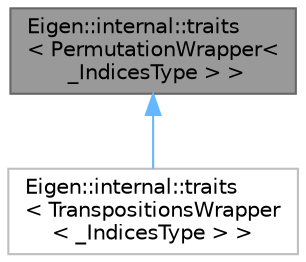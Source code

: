digraph "Eigen::internal::traits&lt; PermutationWrapper&lt; _IndicesType &gt; &gt;"
{
 // LATEX_PDF_SIZE
  bgcolor="transparent";
  edge [fontname=Helvetica,fontsize=10,labelfontname=Helvetica,labelfontsize=10];
  node [fontname=Helvetica,fontsize=10,shape=box,height=0.2,width=0.4];
  Node1 [id="Node000001",label="Eigen::internal::traits\l\< PermutationWrapper\<\l _IndicesType \> \>",height=0.2,width=0.4,color="gray40", fillcolor="grey60", style="filled", fontcolor="black",tooltip=" "];
  Node1 -> Node2 [id="edge1_Node000001_Node000002",dir="back",color="steelblue1",style="solid",tooltip=" "];
  Node2 [id="Node000002",label="Eigen::internal::traits\l\< TranspositionsWrapper\l\< _IndicesType \> \>",height=0.2,width=0.4,color="grey75", fillcolor="white", style="filled",URL="$structEigen_1_1internal_1_1traits_3_01TranspositionsWrapper_3_01__IndicesType_01_4_01_4.html",tooltip=" "];
}

